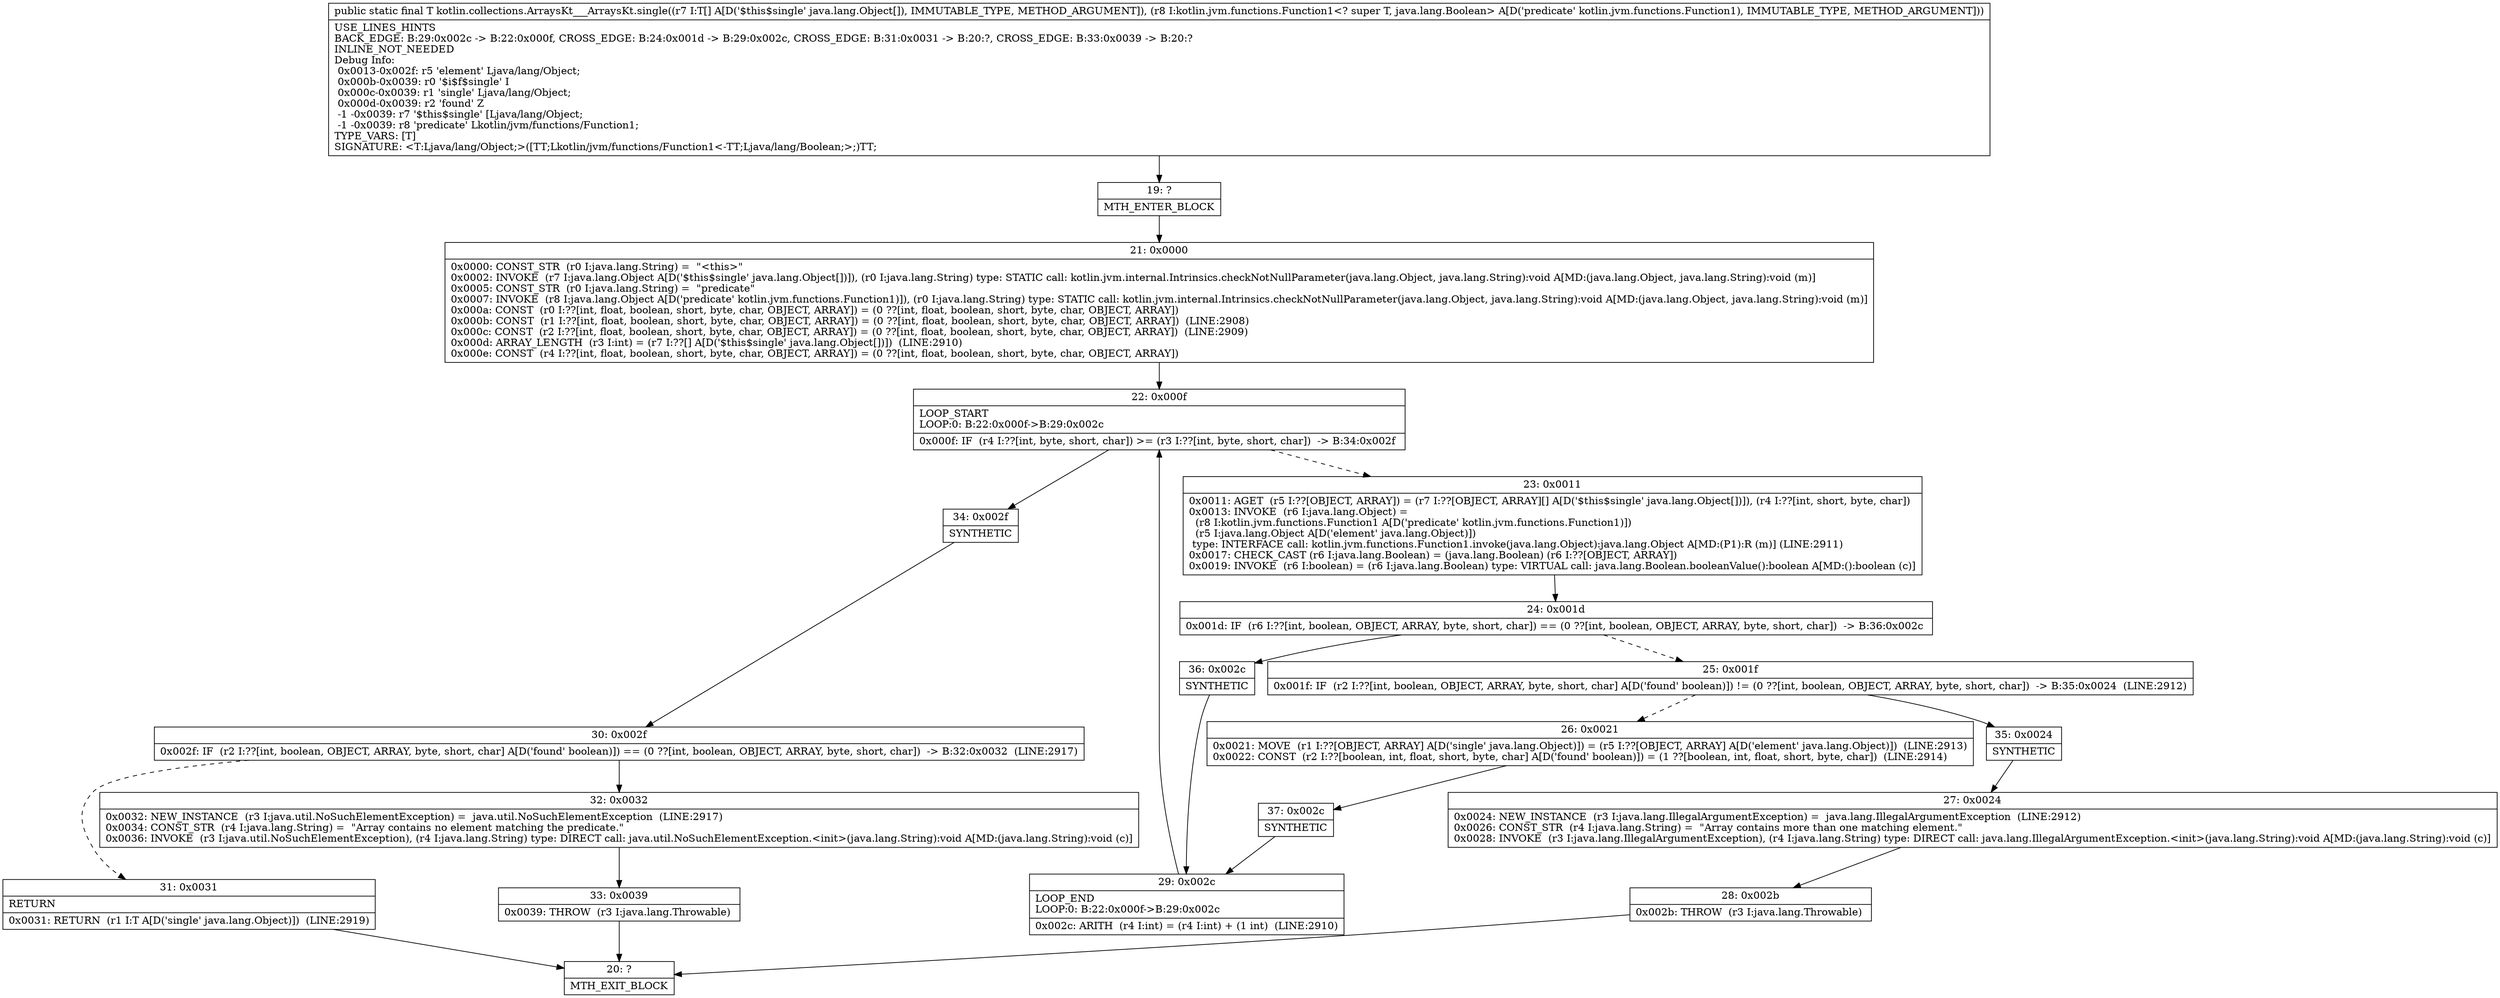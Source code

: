 digraph "CFG forkotlin.collections.ArraysKt___ArraysKt.single([Ljava\/lang\/Object;Lkotlin\/jvm\/functions\/Function1;)Ljava\/lang\/Object;" {
Node_19 [shape=record,label="{19\:\ ?|MTH_ENTER_BLOCK\l}"];
Node_21 [shape=record,label="{21\:\ 0x0000|0x0000: CONST_STR  (r0 I:java.lang.String) =  \"\<this\>\" \l0x0002: INVOKE  (r7 I:java.lang.Object A[D('$this$single' java.lang.Object[])]), (r0 I:java.lang.String) type: STATIC call: kotlin.jvm.internal.Intrinsics.checkNotNullParameter(java.lang.Object, java.lang.String):void A[MD:(java.lang.Object, java.lang.String):void (m)]\l0x0005: CONST_STR  (r0 I:java.lang.String) =  \"predicate\" \l0x0007: INVOKE  (r8 I:java.lang.Object A[D('predicate' kotlin.jvm.functions.Function1)]), (r0 I:java.lang.String) type: STATIC call: kotlin.jvm.internal.Intrinsics.checkNotNullParameter(java.lang.Object, java.lang.String):void A[MD:(java.lang.Object, java.lang.String):void (m)]\l0x000a: CONST  (r0 I:??[int, float, boolean, short, byte, char, OBJECT, ARRAY]) = (0 ??[int, float, boolean, short, byte, char, OBJECT, ARRAY]) \l0x000b: CONST  (r1 I:??[int, float, boolean, short, byte, char, OBJECT, ARRAY]) = (0 ??[int, float, boolean, short, byte, char, OBJECT, ARRAY])  (LINE:2908)\l0x000c: CONST  (r2 I:??[int, float, boolean, short, byte, char, OBJECT, ARRAY]) = (0 ??[int, float, boolean, short, byte, char, OBJECT, ARRAY])  (LINE:2909)\l0x000d: ARRAY_LENGTH  (r3 I:int) = (r7 I:??[] A[D('$this$single' java.lang.Object[])])  (LINE:2910)\l0x000e: CONST  (r4 I:??[int, float, boolean, short, byte, char, OBJECT, ARRAY]) = (0 ??[int, float, boolean, short, byte, char, OBJECT, ARRAY]) \l}"];
Node_22 [shape=record,label="{22\:\ 0x000f|LOOP_START\lLOOP:0: B:22:0x000f\-\>B:29:0x002c\l|0x000f: IF  (r4 I:??[int, byte, short, char]) \>= (r3 I:??[int, byte, short, char])  \-\> B:34:0x002f \l}"];
Node_23 [shape=record,label="{23\:\ 0x0011|0x0011: AGET  (r5 I:??[OBJECT, ARRAY]) = (r7 I:??[OBJECT, ARRAY][] A[D('$this$single' java.lang.Object[])]), (r4 I:??[int, short, byte, char]) \l0x0013: INVOKE  (r6 I:java.lang.Object) = \l  (r8 I:kotlin.jvm.functions.Function1 A[D('predicate' kotlin.jvm.functions.Function1)])\l  (r5 I:java.lang.Object A[D('element' java.lang.Object)])\l type: INTERFACE call: kotlin.jvm.functions.Function1.invoke(java.lang.Object):java.lang.Object A[MD:(P1):R (m)] (LINE:2911)\l0x0017: CHECK_CAST (r6 I:java.lang.Boolean) = (java.lang.Boolean) (r6 I:??[OBJECT, ARRAY]) \l0x0019: INVOKE  (r6 I:boolean) = (r6 I:java.lang.Boolean) type: VIRTUAL call: java.lang.Boolean.booleanValue():boolean A[MD:():boolean (c)]\l}"];
Node_24 [shape=record,label="{24\:\ 0x001d|0x001d: IF  (r6 I:??[int, boolean, OBJECT, ARRAY, byte, short, char]) == (0 ??[int, boolean, OBJECT, ARRAY, byte, short, char])  \-\> B:36:0x002c \l}"];
Node_25 [shape=record,label="{25\:\ 0x001f|0x001f: IF  (r2 I:??[int, boolean, OBJECT, ARRAY, byte, short, char] A[D('found' boolean)]) != (0 ??[int, boolean, OBJECT, ARRAY, byte, short, char])  \-\> B:35:0x0024  (LINE:2912)\l}"];
Node_26 [shape=record,label="{26\:\ 0x0021|0x0021: MOVE  (r1 I:??[OBJECT, ARRAY] A[D('single' java.lang.Object)]) = (r5 I:??[OBJECT, ARRAY] A[D('element' java.lang.Object)])  (LINE:2913)\l0x0022: CONST  (r2 I:??[boolean, int, float, short, byte, char] A[D('found' boolean)]) = (1 ??[boolean, int, float, short, byte, char])  (LINE:2914)\l}"];
Node_37 [shape=record,label="{37\:\ 0x002c|SYNTHETIC\l}"];
Node_29 [shape=record,label="{29\:\ 0x002c|LOOP_END\lLOOP:0: B:22:0x000f\-\>B:29:0x002c\l|0x002c: ARITH  (r4 I:int) = (r4 I:int) + (1 int)  (LINE:2910)\l}"];
Node_35 [shape=record,label="{35\:\ 0x0024|SYNTHETIC\l}"];
Node_27 [shape=record,label="{27\:\ 0x0024|0x0024: NEW_INSTANCE  (r3 I:java.lang.IllegalArgumentException) =  java.lang.IllegalArgumentException  (LINE:2912)\l0x0026: CONST_STR  (r4 I:java.lang.String) =  \"Array contains more than one matching element.\" \l0x0028: INVOKE  (r3 I:java.lang.IllegalArgumentException), (r4 I:java.lang.String) type: DIRECT call: java.lang.IllegalArgumentException.\<init\>(java.lang.String):void A[MD:(java.lang.String):void (c)]\l}"];
Node_28 [shape=record,label="{28\:\ 0x002b|0x002b: THROW  (r3 I:java.lang.Throwable) \l}"];
Node_20 [shape=record,label="{20\:\ ?|MTH_EXIT_BLOCK\l}"];
Node_36 [shape=record,label="{36\:\ 0x002c|SYNTHETIC\l}"];
Node_34 [shape=record,label="{34\:\ 0x002f|SYNTHETIC\l}"];
Node_30 [shape=record,label="{30\:\ 0x002f|0x002f: IF  (r2 I:??[int, boolean, OBJECT, ARRAY, byte, short, char] A[D('found' boolean)]) == (0 ??[int, boolean, OBJECT, ARRAY, byte, short, char])  \-\> B:32:0x0032  (LINE:2917)\l}"];
Node_31 [shape=record,label="{31\:\ 0x0031|RETURN\l|0x0031: RETURN  (r1 I:T A[D('single' java.lang.Object)])  (LINE:2919)\l}"];
Node_32 [shape=record,label="{32\:\ 0x0032|0x0032: NEW_INSTANCE  (r3 I:java.util.NoSuchElementException) =  java.util.NoSuchElementException  (LINE:2917)\l0x0034: CONST_STR  (r4 I:java.lang.String) =  \"Array contains no element matching the predicate.\" \l0x0036: INVOKE  (r3 I:java.util.NoSuchElementException), (r4 I:java.lang.String) type: DIRECT call: java.util.NoSuchElementException.\<init\>(java.lang.String):void A[MD:(java.lang.String):void (c)]\l}"];
Node_33 [shape=record,label="{33\:\ 0x0039|0x0039: THROW  (r3 I:java.lang.Throwable) \l}"];
MethodNode[shape=record,label="{public static final T kotlin.collections.ArraysKt___ArraysKt.single((r7 I:T[] A[D('$this$single' java.lang.Object[]), IMMUTABLE_TYPE, METHOD_ARGUMENT]), (r8 I:kotlin.jvm.functions.Function1\<? super T, java.lang.Boolean\> A[D('predicate' kotlin.jvm.functions.Function1), IMMUTABLE_TYPE, METHOD_ARGUMENT]))  | USE_LINES_HINTS\lBACK_EDGE: B:29:0x002c \-\> B:22:0x000f, CROSS_EDGE: B:24:0x001d \-\> B:29:0x002c, CROSS_EDGE: B:31:0x0031 \-\> B:20:?, CROSS_EDGE: B:33:0x0039 \-\> B:20:?\lINLINE_NOT_NEEDED\lDebug Info:\l  0x0013\-0x002f: r5 'element' Ljava\/lang\/Object;\l  0x000b\-0x0039: r0 '$i$f$single' I\l  0x000c\-0x0039: r1 'single' Ljava\/lang\/Object;\l  0x000d\-0x0039: r2 'found' Z\l  \-1 \-0x0039: r7 '$this$single' [Ljava\/lang\/Object;\l  \-1 \-0x0039: r8 'predicate' Lkotlin\/jvm\/functions\/Function1;\lTYPE_VARS: [T]\lSIGNATURE: \<T:Ljava\/lang\/Object;\>([TT;Lkotlin\/jvm\/functions\/Function1\<\-TT;Ljava\/lang\/Boolean;\>;)TT;\l}"];
MethodNode -> Node_19;Node_19 -> Node_21;
Node_21 -> Node_22;
Node_22 -> Node_23[style=dashed];
Node_22 -> Node_34;
Node_23 -> Node_24;
Node_24 -> Node_25[style=dashed];
Node_24 -> Node_36;
Node_25 -> Node_26[style=dashed];
Node_25 -> Node_35;
Node_26 -> Node_37;
Node_37 -> Node_29;
Node_29 -> Node_22;
Node_35 -> Node_27;
Node_27 -> Node_28;
Node_28 -> Node_20;
Node_36 -> Node_29;
Node_34 -> Node_30;
Node_30 -> Node_31[style=dashed];
Node_30 -> Node_32;
Node_31 -> Node_20;
Node_32 -> Node_33;
Node_33 -> Node_20;
}

